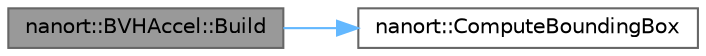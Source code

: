 digraph "nanort::BVHAccel::Build"
{
 // LATEX_PDF_SIZE
  bgcolor="transparent";
  edge [fontname=Helvetica,fontsize=10,labelfontname=Helvetica,labelfontsize=10];
  node [fontname=Helvetica,fontsize=10,shape=box,height=0.2,width=0.4];
  rankdir="LR";
  Node1 [label="nanort::BVHAccel::Build",height=0.2,width=0.4,color="gray40", fillcolor="grey60", style="filled", fontcolor="black",tooltip="Build BVH for input primitives."];
  Node1 -> Node2 [color="steelblue1",style="solid"];
  Node2 [label="nanort::ComputeBoundingBox",height=0.2,width=0.4,color="grey40", fillcolor="white", style="filled",URL="$a00474.html#a06549eb8469b9a2004cc5332ca0d011e",tooltip=" "];
}

